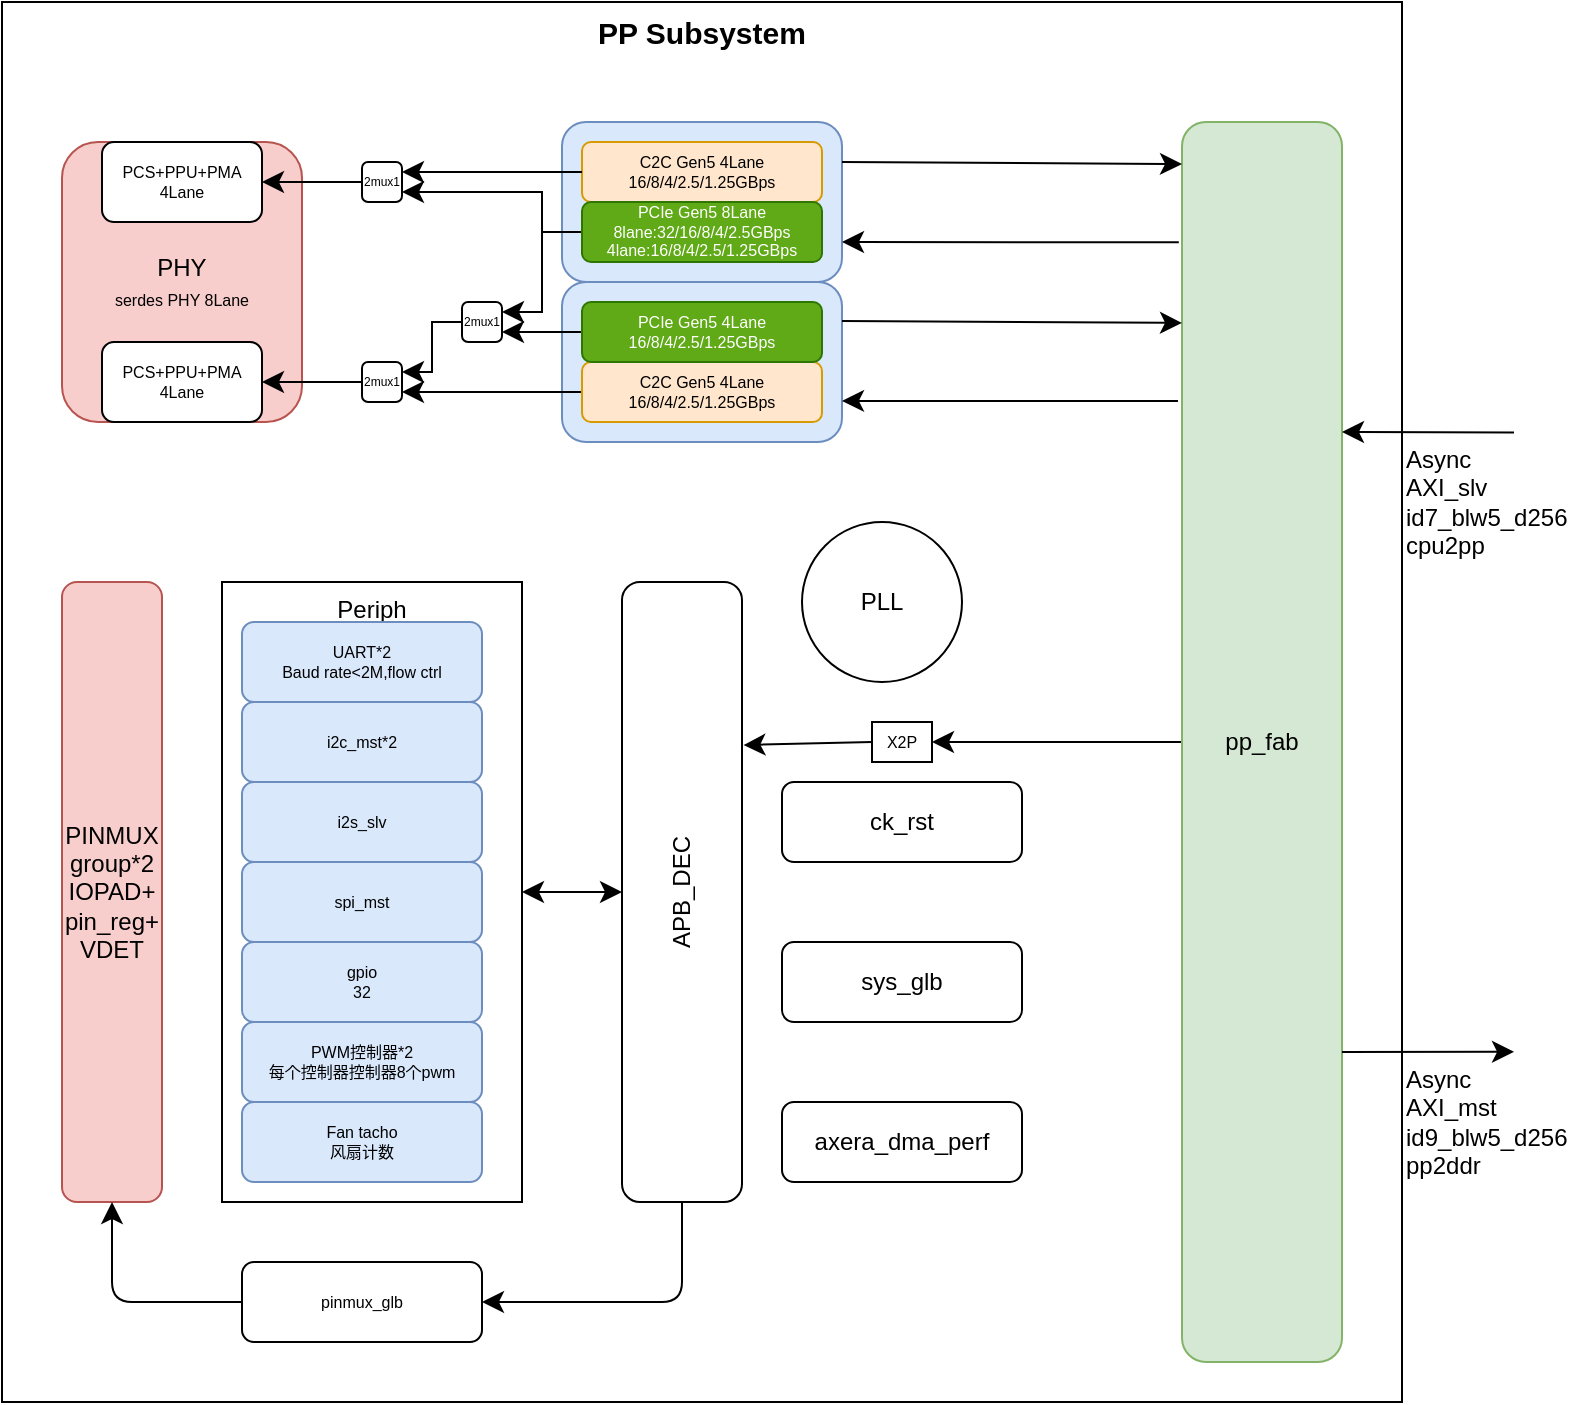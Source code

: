 <mxfile version="28.2.4">
  <diagram name="pp_ss" id="RpFAiaeBJLlaWnwTVHZz">
    <mxGraphModel dx="1065" dy="870" grid="1" gridSize="10" guides="1" tooltips="1" connect="1" arrows="1" fold="1" page="1" pageScale="1" pageWidth="827" pageHeight="1169" math="0" shadow="0">
      <root>
        <mxCell id="0" />
        <mxCell id="1" parent="0" />
        <mxCell id="-2QtOGoEhmq292CrAgA1-68" value="PP Subsystem" style="rounded=0;whiteSpace=wrap;html=1;verticalAlign=top;fontSize=15;fontStyle=1" vertex="1" parent="1">
          <mxGeometry x="20" y="140" width="700" height="700" as="geometry" />
        </mxCell>
        <mxCell id="-2QtOGoEhmq292CrAgA1-59" value="Periph" style="rounded=0;whiteSpace=wrap;html=1;verticalAlign=top;" vertex="1" parent="1">
          <mxGeometry x="130" y="430" width="150" height="310" as="geometry" />
        </mxCell>
        <mxCell id="-2QtOGoEhmq292CrAgA1-78" style="edgeStyle=none;curved=1;rounded=1;orthogonalLoop=1;jettySize=auto;html=1;exitX=0;exitY=0.5;exitDx=0;exitDy=0;entryX=1.012;entryY=0.263;entryDx=0;entryDy=0;fontSize=12;startSize=8;endSize=8;entryPerimeter=0;" edge="1" parent="1" source="-2QtOGoEhmq292CrAgA1-79" target="-2QtOGoEhmq292CrAgA1-17">
          <mxGeometry relative="1" as="geometry" />
        </mxCell>
        <mxCell id="-2QtOGoEhmq292CrAgA1-80" style="edgeStyle=none;curved=1;rounded=1;orthogonalLoop=1;jettySize=auto;html=1;exitX=0;exitY=0.5;exitDx=0;exitDy=0;entryX=1;entryY=0.5;entryDx=0;entryDy=0;fontSize=12;startSize=8;endSize=8;" edge="1" parent="1" source="-2QtOGoEhmq292CrAgA1-1" target="-2QtOGoEhmq292CrAgA1-79">
          <mxGeometry relative="1" as="geometry" />
        </mxCell>
        <mxCell id="-2QtOGoEhmq292CrAgA1-1" value="pp_fab" style="rounded=1;whiteSpace=wrap;html=1;fillColor=#d5e8d4;strokeColor=#82b366;" vertex="1" parent="1">
          <mxGeometry x="610" y="200" width="80" height="620" as="geometry" />
        </mxCell>
        <mxCell id="-2QtOGoEhmq292CrAgA1-3" value="PHY&lt;div&gt;&lt;font style=&quot;font-size: 8px;&quot;&gt;serdes PHY 8Lane&lt;/font&gt;&lt;/div&gt;" style="rounded=1;whiteSpace=wrap;html=1;fillColor=#f8cecc;strokeColor=#b85450;" vertex="1" parent="1">
          <mxGeometry x="50" y="210" width="120" height="140" as="geometry" />
        </mxCell>
        <mxCell id="-2QtOGoEhmq292CrAgA1-4" value="" style="rounded=1;whiteSpace=wrap;html=1;fillColor=#dae8fc;strokeColor=#6c8ebf;" vertex="1" parent="1">
          <mxGeometry x="300" y="280" width="140" height="80" as="geometry" />
        </mxCell>
        <mxCell id="-2QtOGoEhmq292CrAgA1-5" value="" style="rounded=1;whiteSpace=wrap;html=1;fillColor=#dae8fc;strokeColor=#6c8ebf;" vertex="1" parent="1">
          <mxGeometry x="300" y="200" width="140" height="80" as="geometry" />
        </mxCell>
        <mxCell id="-2QtOGoEhmq292CrAgA1-6" value="PLL" style="ellipse;whiteSpace=wrap;html=1;aspect=fixed;rounded=1;" vertex="1" parent="1">
          <mxGeometry x="420" y="400" width="80" height="80" as="geometry" />
        </mxCell>
        <mxCell id="-2QtOGoEhmq292CrAgA1-7" value="PINMUX&lt;div&gt;group*2&lt;/div&gt;&lt;div&gt;IOPAD+&lt;/div&gt;&lt;div&gt;pin_reg+&lt;/div&gt;&lt;div&gt;VDET&lt;/div&gt;" style="rounded=1;whiteSpace=wrap;html=1;fillColor=#f8cecc;strokeColor=#b85450;" vertex="1" parent="1">
          <mxGeometry x="50" y="430" width="50" height="310" as="geometry" />
        </mxCell>
        <mxCell id="-2QtOGoEhmq292CrAgA1-8" value="UART*2&lt;div&gt;Baud rate&amp;lt;2M,flow ctrl&lt;/div&gt;" style="rounded=1;whiteSpace=wrap;html=1;fillColor=#dae8fc;strokeColor=#6c8ebf;fontSize=8;" vertex="1" parent="1">
          <mxGeometry x="140" y="450" width="120" height="40" as="geometry" />
        </mxCell>
        <mxCell id="-2QtOGoEhmq292CrAgA1-9" value="i2c_mst*2" style="rounded=1;whiteSpace=wrap;html=1;fillColor=#dae8fc;strokeColor=#6c8ebf;fontSize=8;" vertex="1" parent="1">
          <mxGeometry x="140" y="490" width="120" height="40" as="geometry" />
        </mxCell>
        <mxCell id="-2QtOGoEhmq292CrAgA1-10" value="spi_mst" style="rounded=1;whiteSpace=wrap;html=1;fillColor=#dae8fc;strokeColor=#6c8ebf;fontSize=8;" vertex="1" parent="1">
          <mxGeometry x="140" y="570" width="120" height="40" as="geometry" />
        </mxCell>
        <mxCell id="-2QtOGoEhmq292CrAgA1-11" value="PWM控制器*2&lt;div&gt;每个控制器控制器8个pwm&lt;/div&gt;" style="rounded=1;whiteSpace=wrap;html=1;fillColor=#dae8fc;strokeColor=#6c8ebf;fontSize=8;" vertex="1" parent="1">
          <mxGeometry x="140" y="650" width="120" height="40" as="geometry" />
        </mxCell>
        <mxCell id="-2QtOGoEhmq292CrAgA1-15" value="gpio&lt;div&gt;32&lt;/div&gt;" style="rounded=1;whiteSpace=wrap;html=1;fillColor=#dae8fc;strokeColor=#6c8ebf;fontSize=8;" vertex="1" parent="1">
          <mxGeometry x="140" y="610" width="120" height="40" as="geometry" />
        </mxCell>
        <mxCell id="-2QtOGoEhmq292CrAgA1-16" value="i2s_slv" style="rounded=1;whiteSpace=wrap;html=1;fillColor=#dae8fc;strokeColor=#6c8ebf;fontSize=8;" vertex="1" parent="1">
          <mxGeometry x="140" y="530" width="120" height="40" as="geometry" />
        </mxCell>
        <mxCell id="-2QtOGoEhmq292CrAgA1-61" style="edgeStyle=elbowEdgeStyle;rounded=1;orthogonalLoop=1;jettySize=auto;html=1;exitX=0.5;exitY=1;exitDx=0;exitDy=0;entryX=1;entryY=0.5;entryDx=0;entryDy=0;fontSize=12;startSize=8;endSize=8;" edge="1" parent="1" source="-2QtOGoEhmq292CrAgA1-17" target="-2QtOGoEhmq292CrAgA1-18">
          <mxGeometry relative="1" as="geometry">
            <Array as="points">
              <mxPoint x="360" y="770" />
            </Array>
          </mxGeometry>
        </mxCell>
        <mxCell id="-2QtOGoEhmq292CrAgA1-17" value="APB_DEC" style="rounded=1;whiteSpace=wrap;html=1;direction=east;horizontal=0;" vertex="1" parent="1">
          <mxGeometry x="330" y="430" width="60" height="310" as="geometry" />
        </mxCell>
        <mxCell id="-2QtOGoEhmq292CrAgA1-62" style="edgeStyle=elbowEdgeStyle;rounded=1;orthogonalLoop=1;jettySize=auto;html=1;exitX=0;exitY=0.5;exitDx=0;exitDy=0;entryX=0.5;entryY=1;entryDx=0;entryDy=0;fontSize=12;startSize=8;endSize=8;" edge="1" parent="1" source="-2QtOGoEhmq292CrAgA1-18" target="-2QtOGoEhmq292CrAgA1-7">
          <mxGeometry relative="1" as="geometry">
            <Array as="points">
              <mxPoint x="75" y="760" />
            </Array>
          </mxGeometry>
        </mxCell>
        <mxCell id="-2QtOGoEhmq292CrAgA1-18" value="pinmux_glb" style="rounded=1;whiteSpace=wrap;html=1;fontSize=8;" vertex="1" parent="1">
          <mxGeometry x="140" y="770" width="120" height="40" as="geometry" />
        </mxCell>
        <mxCell id="-2QtOGoEhmq292CrAgA1-19" value="sys_glb" style="rounded=1;whiteSpace=wrap;html=1;" vertex="1" parent="1">
          <mxGeometry x="410" y="610" width="120" height="40" as="geometry" />
        </mxCell>
        <mxCell id="-2QtOGoEhmq292CrAgA1-20" value="ck_rst" style="rounded=1;whiteSpace=wrap;html=1;" vertex="1" parent="1">
          <mxGeometry x="410" y="530" width="120" height="40" as="geometry" />
        </mxCell>
        <mxCell id="-2QtOGoEhmq292CrAgA1-21" value="axera_dma_perf" style="rounded=1;whiteSpace=wrap;html=1;" vertex="1" parent="1">
          <mxGeometry x="410" y="690" width="120" height="40" as="geometry" />
        </mxCell>
        <mxCell id="-2QtOGoEhmq292CrAgA1-22" value="C2C Gen5 4Lane&lt;div&gt;16/8/4/2.5/1.25GBps&lt;/div&gt;" style="rounded=1;whiteSpace=wrap;html=1;fontSize=8;fillColor=#ffe6cc;strokeColor=#d79b00;" vertex="1" parent="1">
          <mxGeometry x="310" y="210" width="120" height="30" as="geometry" />
        </mxCell>
        <mxCell id="-2QtOGoEhmq292CrAgA1-24" value="PCS+PPU+PMA&lt;div&gt;4Lane&lt;/div&gt;" style="rounded=1;whiteSpace=wrap;html=1;fontSize=8;" vertex="1" parent="1">
          <mxGeometry x="70" y="210" width="80" height="40" as="geometry" />
        </mxCell>
        <mxCell id="-2QtOGoEhmq292CrAgA1-25" value="PCS+PPU+PMA&lt;div&gt;4Lane&lt;/div&gt;" style="rounded=1;whiteSpace=wrap;html=1;fontSize=8;" vertex="1" parent="1">
          <mxGeometry x="70" y="310" width="80" height="40" as="geometry" />
        </mxCell>
        <mxCell id="-2QtOGoEhmq292CrAgA1-53" style="edgeStyle=elbowEdgeStyle;rounded=0;orthogonalLoop=1;jettySize=auto;html=1;exitX=0;exitY=0.5;exitDx=0;exitDy=0;entryX=1;entryY=0.75;entryDx=0;entryDy=0;fontSize=12;startSize=8;endSize=8;" edge="1" parent="1" source="-2QtOGoEhmq292CrAgA1-27" target="-2QtOGoEhmq292CrAgA1-34">
          <mxGeometry relative="1" as="geometry" />
        </mxCell>
        <mxCell id="-2QtOGoEhmq292CrAgA1-27" value="C2C Gen5 4Lane&lt;div&gt;16/8/4/2.5/1.25GBps&lt;/div&gt;" style="rounded=1;whiteSpace=wrap;html=1;fontSize=8;fillColor=#ffe6cc;strokeColor=#d79b00;" vertex="1" parent="1">
          <mxGeometry x="310" y="320" width="120" height="30" as="geometry" />
        </mxCell>
        <mxCell id="-2QtOGoEhmq292CrAgA1-52" style="edgeStyle=elbowEdgeStyle;rounded=0;orthogonalLoop=1;jettySize=auto;html=1;exitX=0;exitY=0.5;exitDx=0;exitDy=0;entryX=1;entryY=0.75;entryDx=0;entryDy=0;fontSize=12;startSize=8;endSize=8;" edge="1" parent="1" source="-2QtOGoEhmq292CrAgA1-30" target="-2QtOGoEhmq292CrAgA1-33">
          <mxGeometry relative="1" as="geometry" />
        </mxCell>
        <mxCell id="-2QtOGoEhmq292CrAgA1-30" value="PCIe Gen5 4Lane&lt;div&gt;16/8/4/2.5/1.25GBps&lt;/div&gt;" style="rounded=1;whiteSpace=wrap;html=1;fontSize=8;fillColor=#60a917;fontColor=#ffffff;strokeColor=#2D7600;" vertex="1" parent="1">
          <mxGeometry x="310" y="290" width="120" height="30" as="geometry" />
        </mxCell>
        <mxCell id="-2QtOGoEhmq292CrAgA1-50" style="edgeStyle=elbowEdgeStyle;rounded=0;orthogonalLoop=1;jettySize=auto;html=1;exitX=0;exitY=0.5;exitDx=0;exitDy=0;entryX=1;entryY=0.75;entryDx=0;entryDy=0;fontSize=12;startSize=8;endSize=8;" edge="1" parent="1" source="-2QtOGoEhmq292CrAgA1-31" target="-2QtOGoEhmq292CrAgA1-32">
          <mxGeometry relative="1" as="geometry">
            <Array as="points">
              <mxPoint x="290" y="250" />
            </Array>
          </mxGeometry>
        </mxCell>
        <mxCell id="-2QtOGoEhmq292CrAgA1-51" style="edgeStyle=elbowEdgeStyle;rounded=0;orthogonalLoop=1;jettySize=auto;html=1;exitX=0;exitY=0.5;exitDx=0;exitDy=0;entryX=1;entryY=0.25;entryDx=0;entryDy=0;fontSize=12;startSize=8;endSize=8;" edge="1" parent="1" source="-2QtOGoEhmq292CrAgA1-31" target="-2QtOGoEhmq292CrAgA1-33">
          <mxGeometry relative="1" as="geometry" />
        </mxCell>
        <mxCell id="-2QtOGoEhmq292CrAgA1-31" value="PCIe Gen5 8Lane&lt;div&gt;8lane:32/16/8/4/2.5GBps&lt;/div&gt;&lt;div&gt;4lane:16/8/4/2.5/1.25GBps&lt;/div&gt;" style="rounded=1;whiteSpace=wrap;html=1;fontSize=8;fillColor=#60a917;fontColor=#ffffff;strokeColor=#2D7600;" vertex="1" parent="1">
          <mxGeometry x="310" y="240" width="120" height="30" as="geometry" />
        </mxCell>
        <mxCell id="-2QtOGoEhmq292CrAgA1-55" style="edgeStyle=elbowEdgeStyle;rounded=0;orthogonalLoop=1;jettySize=auto;html=1;exitX=0;exitY=0.5;exitDx=0;exitDy=0;entryX=1;entryY=0.5;entryDx=0;entryDy=0;fontSize=12;startSize=8;endSize=8;" edge="1" parent="1" source="-2QtOGoEhmq292CrAgA1-32" target="-2QtOGoEhmq292CrAgA1-24">
          <mxGeometry relative="1" as="geometry" />
        </mxCell>
        <mxCell id="-2QtOGoEhmq292CrAgA1-32" value="2mux1" style="rounded=1;whiteSpace=wrap;html=1;fontSize=6;" vertex="1" parent="1">
          <mxGeometry x="200" y="220" width="20" height="20" as="geometry" />
        </mxCell>
        <mxCell id="-2QtOGoEhmq292CrAgA1-54" style="edgeStyle=elbowEdgeStyle;rounded=0;orthogonalLoop=1;jettySize=auto;html=1;exitX=0;exitY=0.5;exitDx=0;exitDy=0;entryX=1;entryY=0.25;entryDx=0;entryDy=0;fontSize=12;startSize=8;endSize=8;" edge="1" parent="1" source="-2QtOGoEhmq292CrAgA1-33" target="-2QtOGoEhmq292CrAgA1-34">
          <mxGeometry relative="1" as="geometry" />
        </mxCell>
        <mxCell id="-2QtOGoEhmq292CrAgA1-33" value="2mux1" style="rounded=1;whiteSpace=wrap;html=1;fontSize=6;" vertex="1" parent="1">
          <mxGeometry x="250" y="290" width="20" height="20" as="geometry" />
        </mxCell>
        <mxCell id="-2QtOGoEhmq292CrAgA1-56" style="edgeStyle=elbowEdgeStyle;rounded=0;orthogonalLoop=1;jettySize=auto;html=1;exitX=0;exitY=0.5;exitDx=0;exitDy=0;entryX=1;entryY=0.5;entryDx=0;entryDy=0;fontSize=12;startSize=8;endSize=8;" edge="1" parent="1" source="-2QtOGoEhmq292CrAgA1-34" target="-2QtOGoEhmq292CrAgA1-25">
          <mxGeometry relative="1" as="geometry" />
        </mxCell>
        <mxCell id="-2QtOGoEhmq292CrAgA1-34" value="2mux1" style="rounded=1;whiteSpace=wrap;html=1;fontSize=6;" vertex="1" parent="1">
          <mxGeometry x="200" y="320" width="20" height="20" as="geometry" />
        </mxCell>
        <mxCell id="-2QtOGoEhmq292CrAgA1-49" style="edgeStyle=elbowEdgeStyle;rounded=0;orthogonalLoop=1;jettySize=auto;html=1;exitX=0;exitY=0.5;exitDx=0;exitDy=0;entryX=1;entryY=0.25;entryDx=0;entryDy=0;fontSize=12;startSize=8;endSize=8;" edge="1" parent="1" source="-2QtOGoEhmq292CrAgA1-22" target="-2QtOGoEhmq292CrAgA1-32">
          <mxGeometry relative="1" as="geometry" />
        </mxCell>
        <mxCell id="-2QtOGoEhmq292CrAgA1-57" value="Fan tacho&lt;div&gt;风扇计数&lt;/div&gt;" style="rounded=1;whiteSpace=wrap;html=1;fillColor=#dae8fc;strokeColor=#6c8ebf;fontSize=8;" vertex="1" parent="1">
          <mxGeometry x="140" y="690" width="120" height="40" as="geometry" />
        </mxCell>
        <mxCell id="-2QtOGoEhmq292CrAgA1-66" value="" style="endArrow=classic;startArrow=classic;html=1;rounded=1;fontSize=12;startSize=8;endSize=8;curved=1;entryX=0;entryY=0.5;entryDx=0;entryDy=0;exitX=1;exitY=0.5;exitDx=0;exitDy=0;" edge="1" parent="1" source="-2QtOGoEhmq292CrAgA1-59" target="-2QtOGoEhmq292CrAgA1-17">
          <mxGeometry width="50" height="50" relative="1" as="geometry">
            <mxPoint x="280" y="590" as="sourcePoint" />
            <mxPoint x="330" y="540" as="targetPoint" />
          </mxGeometry>
        </mxCell>
        <mxCell id="-2QtOGoEhmq292CrAgA1-69" style="edgeStyle=none;curved=1;rounded=1;orthogonalLoop=1;jettySize=auto;html=1;exitX=1;exitY=0.25;exitDx=0;exitDy=0;fontSize=12;startSize=8;endSize=8;entryX=1;entryY=0.25;entryDx=0;entryDy=0;" edge="1" parent="1" target="-2QtOGoEhmq292CrAgA1-1">
          <mxGeometry relative="1" as="geometry">
            <mxPoint x="776" y="355.212" as="sourcePoint" />
          </mxGeometry>
        </mxCell>
        <mxCell id="-2QtOGoEhmq292CrAgA1-73" value="&lt;div&gt;Async&lt;/div&gt;&lt;div&gt;AXI_slv&lt;/div&gt;&lt;div&gt;id7_blw5_d&lt;span style=&quot;background-color: light-dark(#ffffff, var(--ge-dark-color, #121212)); color: light-dark(rgb(0, 0, 0), rgb(255, 255, 255));&quot;&gt;256&lt;/span&gt;&lt;/div&gt;&lt;div&gt;cpu2pp&lt;/div&gt;" style="edgeLabel;html=1;align=left;verticalAlign=middle;resizable=0;points=[];fontSize=12;rounded=1;" vertex="1" connectable="0" parent="-2QtOGoEhmq292CrAgA1-69">
          <mxGeometry x="0.256" y="2" relative="1" as="geometry">
            <mxPoint x="-2" y="33" as="offset" />
          </mxGeometry>
        </mxCell>
        <mxCell id="-2QtOGoEhmq292CrAgA1-70" style="edgeStyle=none;curved=1;rounded=1;orthogonalLoop=1;jettySize=auto;html=1;exitX=1;exitY=0.75;exitDx=0;exitDy=0;fontSize=12;startSize=8;endSize=8;" edge="1" parent="1" source="-2QtOGoEhmq292CrAgA1-1">
          <mxGeometry relative="1" as="geometry">
            <mxPoint x="776" y="664.909" as="targetPoint" />
          </mxGeometry>
        </mxCell>
        <mxCell id="-2QtOGoEhmq292CrAgA1-71" value="Async&lt;div&gt;AXI_mst&lt;/div&gt;&lt;div&gt;id9_blw5_d256&lt;/div&gt;&lt;div&gt;pp2ddr&lt;/div&gt;" style="edgeLabel;html=1;align=left;verticalAlign=middle;resizable=0;points=[];fontSize=12;rounded=1;" vertex="1" connectable="0" parent="-2QtOGoEhmq292CrAgA1-70">
          <mxGeometry x="0.328" y="1" relative="1" as="geometry">
            <mxPoint x="-27" y="36" as="offset" />
          </mxGeometry>
        </mxCell>
        <mxCell id="-2QtOGoEhmq292CrAgA1-74" style="edgeStyle=none;curved=1;rounded=1;orthogonalLoop=1;jettySize=auto;html=1;exitX=1;exitY=0.25;exitDx=0;exitDy=0;fontSize=12;startSize=8;endSize=8;" edge="1" parent="1" source="-2QtOGoEhmq292CrAgA1-5">
          <mxGeometry relative="1" as="geometry">
            <mxPoint x="610" y="221" as="targetPoint" />
          </mxGeometry>
        </mxCell>
        <mxCell id="-2QtOGoEhmq292CrAgA1-75" style="edgeStyle=none;curved=1;rounded=1;orthogonalLoop=1;jettySize=auto;html=1;exitX=-0.02;exitY=0.097;exitDx=0;exitDy=0;entryX=1;entryY=0.75;entryDx=0;entryDy=0;fontSize=12;startSize=8;endSize=8;exitPerimeter=0;" edge="1" parent="1" source="-2QtOGoEhmq292CrAgA1-1" target="-2QtOGoEhmq292CrAgA1-5">
          <mxGeometry relative="1" as="geometry" />
        </mxCell>
        <mxCell id="-2QtOGoEhmq292CrAgA1-76" style="edgeStyle=none;curved=1;rounded=1;orthogonalLoop=1;jettySize=auto;html=1;exitX=1;exitY=0.25;exitDx=0;exitDy=0;fontSize=12;startSize=8;endSize=8;" edge="1" parent="1">
          <mxGeometry relative="1" as="geometry">
            <mxPoint x="440" y="299.44" as="sourcePoint" />
            <mxPoint x="610" y="300.44" as="targetPoint" />
          </mxGeometry>
        </mxCell>
        <mxCell id="-2QtOGoEhmq292CrAgA1-77" style="edgeStyle=none;curved=1;rounded=1;orthogonalLoop=1;jettySize=auto;html=1;exitX=-0.02;exitY=0.097;exitDx=0;exitDy=0;entryX=1;entryY=0.75;entryDx=0;entryDy=0;fontSize=12;startSize=8;endSize=8;exitPerimeter=0;" edge="1" parent="1">
          <mxGeometry relative="1" as="geometry">
            <mxPoint x="608" y="339.44" as="sourcePoint" />
            <mxPoint x="440" y="339.44" as="targetPoint" />
          </mxGeometry>
        </mxCell>
        <mxCell id="-2QtOGoEhmq292CrAgA1-79" value="X2P" style="rounded=0;whiteSpace=wrap;html=1;fontSize=8;" vertex="1" parent="1">
          <mxGeometry x="455" y="500" width="30" height="20" as="geometry" />
        </mxCell>
      </root>
    </mxGraphModel>
  </diagram>
</mxfile>
